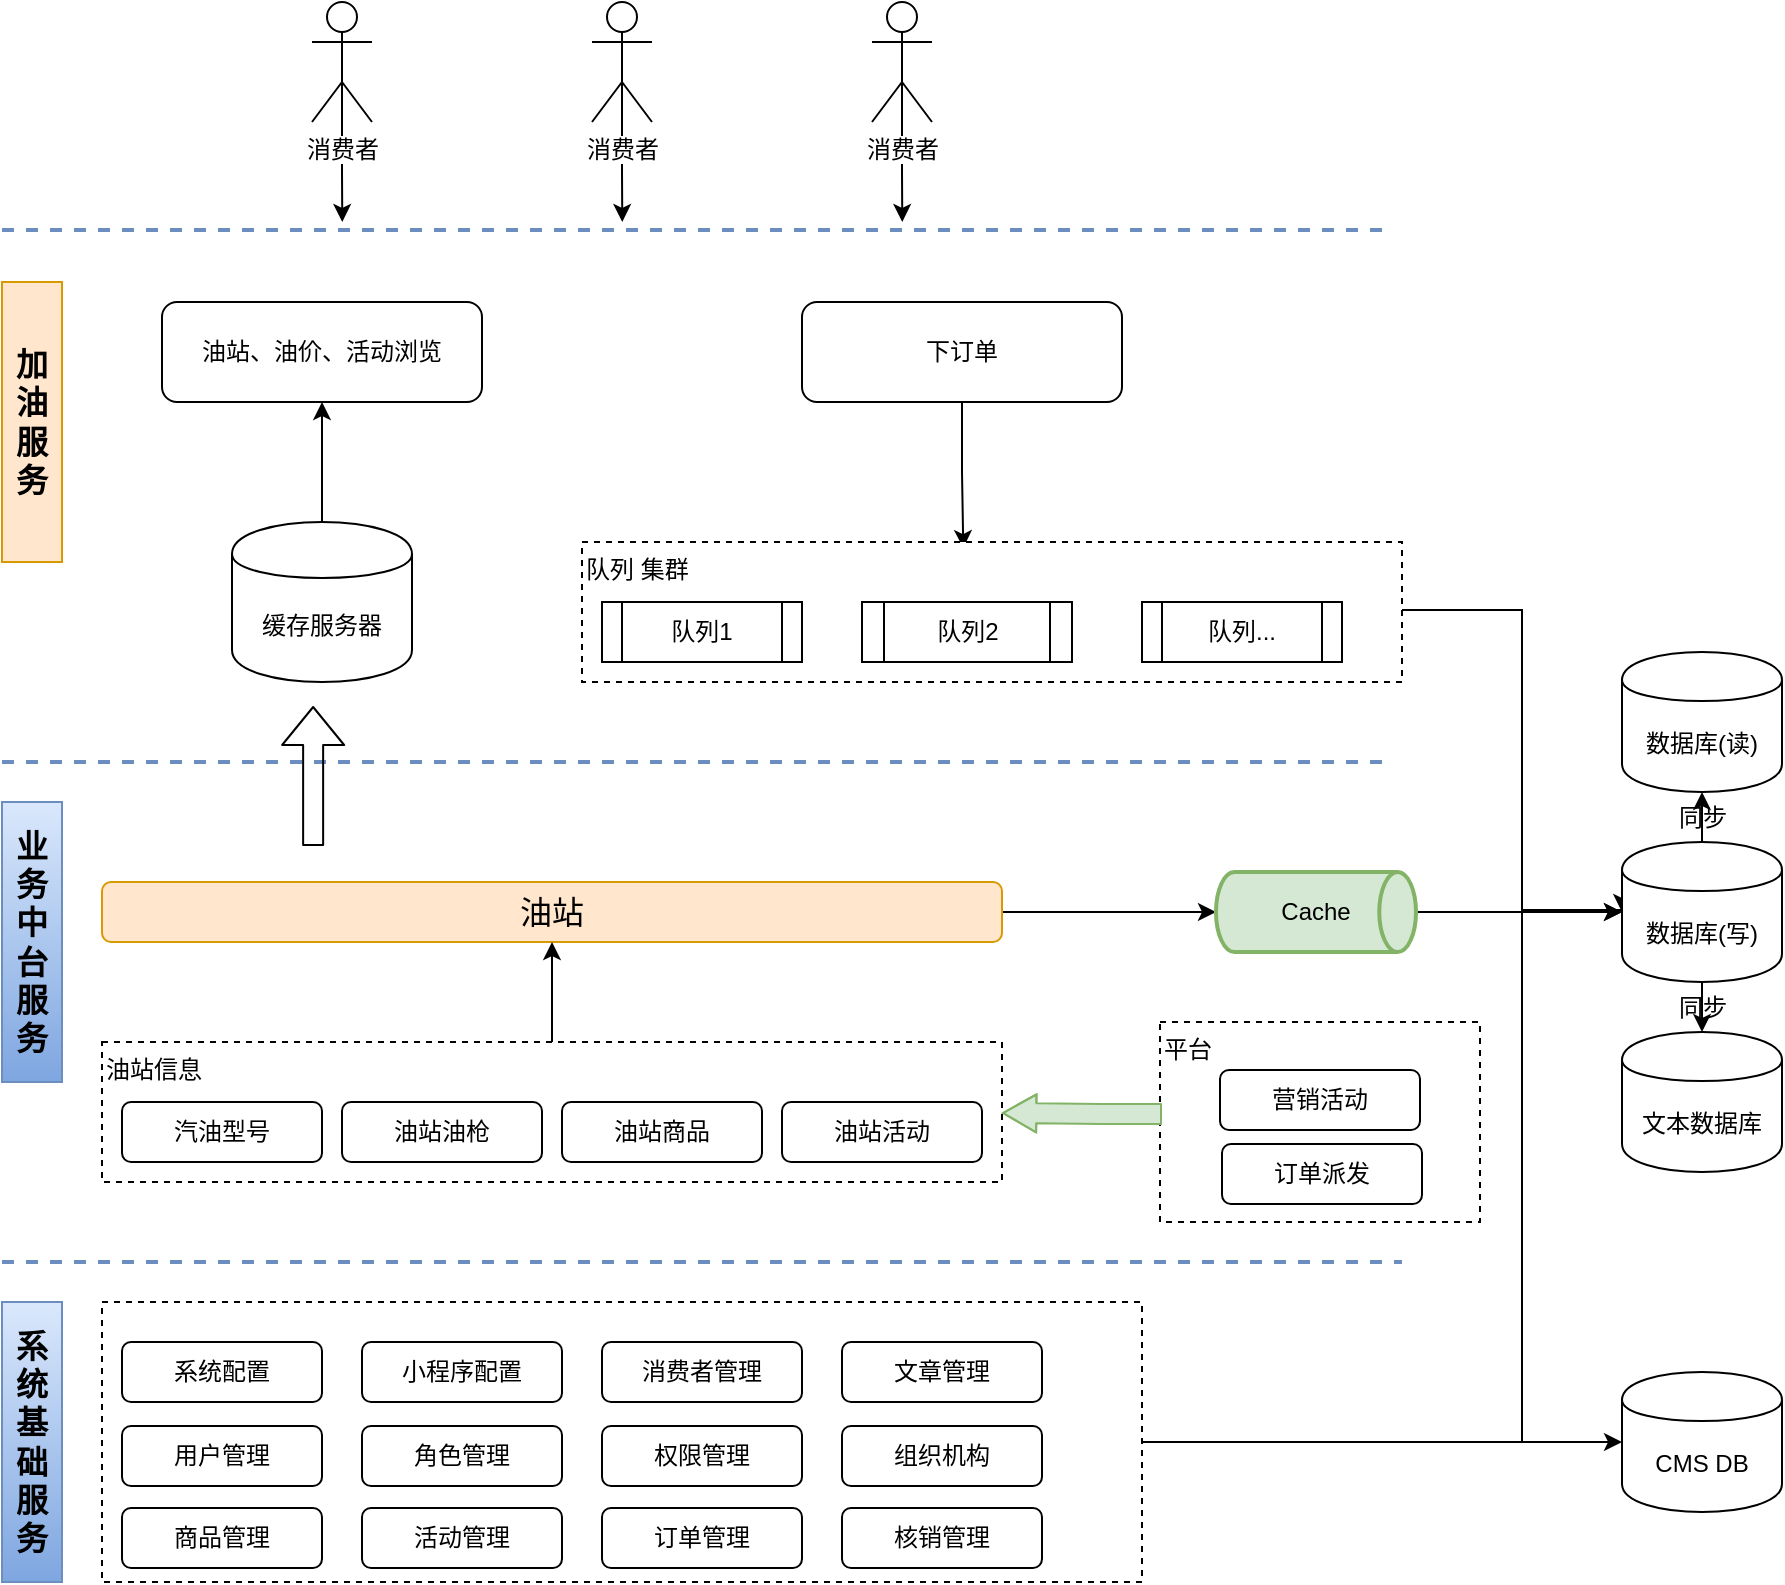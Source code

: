 <mxfile version="12.4.3" type="github" pages="1"><diagram id="pYXuWFe6lRXl4h0ABNOK" name="Page-1"><mxGraphModel dx="920" dy="525" grid="1" gridSize="10" guides="1" tooltips="1" connect="1" arrows="1" fold="1" page="1" pageScale="1" pageWidth="827" pageHeight="1169" math="0" shadow="0"><root><mxCell id="0"/><mxCell id="1" parent="0"/><mxCell id="K_gBdwXRvDUUMtioAk-T-61" style="edgeStyle=orthogonalEdgeStyle;rounded=0;orthogonalLoop=1;jettySize=auto;html=1;exitX=1;exitY=0.5;exitDx=0;exitDy=0;entryX=0;entryY=0.5;entryDx=0;entryDy=0;labelBackgroundColor=none;strokeColor=#000000;strokeWidth=1;fontSize=12;fontColor=#000000;" edge="1" parent="1" source="K_gBdwXRvDUUMtioAk-T-46" target="K_gBdwXRvDUUMtioAk-T-29"><mxGeometry relative="1" as="geometry"/></mxCell><mxCell id="K_gBdwXRvDUUMtioAk-T-63" style="edgeStyle=orthogonalEdgeStyle;rounded=0;orthogonalLoop=1;jettySize=auto;html=1;exitX=1;exitY=0.5;exitDx=0;exitDy=0;entryX=0;entryY=0.5;entryDx=0;entryDy=0;labelBackgroundColor=none;strokeColor=#000000;strokeWidth=1;fontSize=12;fontColor=#000000;" edge="1" parent="1" source="K_gBdwXRvDUUMtioAk-T-46" target="K_gBdwXRvDUUMtioAk-T-31"><mxGeometry relative="1" as="geometry"><Array as="points"><mxPoint x="850" y="780"/><mxPoint x="850" y="515"/></Array></mxGeometry></mxCell><mxCell id="K_gBdwXRvDUUMtioAk-T-46" value="" style="rounded=1;whiteSpace=wrap;html=1;arcSize=0;align=left;verticalAlign=top;dashed=1;" vertex="1" parent="1"><mxGeometry x="140" y="710" width="520" height="140" as="geometry"/></mxCell><mxCell id="K_gBdwXRvDUUMtioAk-T-74" style="edgeStyle=orthogonalEdgeStyle;rounded=0;orthogonalLoop=1;jettySize=auto;html=1;exitX=0.5;exitY=0.5;exitDx=0;exitDy=0;exitPerimeter=0;labelBackgroundColor=none;strokeColor=#000000;strokeWidth=1;fontSize=12;fontColor=#000000;" edge="1" parent="1" source="K_gBdwXRvDUUMtioAk-T-1"><mxGeometry relative="1" as="geometry"><mxPoint x="400.143" y="170" as="targetPoint"/></mxGeometry></mxCell><mxCell id="K_gBdwXRvDUUMtioAk-T-1" value="消费者" style="shape=umlActor;verticalLabelPosition=bottom;labelBackgroundColor=#ffffff;verticalAlign=top;html=1;outlineConnect=0;" vertex="1" parent="1"><mxGeometry x="385" y="60" width="30" height="60" as="geometry"/></mxCell><mxCell id="K_gBdwXRvDUUMtioAk-T-73" style="edgeStyle=orthogonalEdgeStyle;rounded=0;orthogonalLoop=1;jettySize=auto;html=1;exitX=0.5;exitY=0.5;exitDx=0;exitDy=0;exitPerimeter=0;labelBackgroundColor=none;strokeColor=#000000;strokeWidth=1;fontSize=12;fontColor=#000000;" edge="1" parent="1" source="K_gBdwXRvDUUMtioAk-T-2"><mxGeometry relative="1" as="geometry"><mxPoint x="260.143" y="170" as="targetPoint"/></mxGeometry></mxCell><mxCell id="K_gBdwXRvDUUMtioAk-T-2" value="消费者" style="shape=umlActor;verticalLabelPosition=bottom;labelBackgroundColor=#ffffff;verticalAlign=top;html=1;outlineConnect=0;" vertex="1" parent="1"><mxGeometry x="245" y="60" width="30" height="60" as="geometry"/></mxCell><mxCell id="K_gBdwXRvDUUMtioAk-T-75" style="edgeStyle=orthogonalEdgeStyle;rounded=0;orthogonalLoop=1;jettySize=auto;html=1;exitX=0.5;exitY=0.5;exitDx=0;exitDy=0;exitPerimeter=0;labelBackgroundColor=none;strokeColor=#000000;strokeWidth=1;fontSize=12;fontColor=#000000;" edge="1" parent="1" source="K_gBdwXRvDUUMtioAk-T-3"><mxGeometry relative="1" as="geometry"><mxPoint x="540.143" y="170" as="targetPoint"/></mxGeometry></mxCell><mxCell id="K_gBdwXRvDUUMtioAk-T-3" value="消费者" style="shape=umlActor;verticalLabelPosition=bottom;labelBackgroundColor=#ffffff;verticalAlign=top;html=1;outlineConnect=0;" vertex="1" parent="1"><mxGeometry x="525" y="60" width="30" height="60" as="geometry"/></mxCell><mxCell id="K_gBdwXRvDUUMtioAk-T-4" value="" style="text;fillColor=none;align=left;verticalAlign=middle;spacingTop=-1;spacingLeft=4;spacingRight=4;rotatable=0;labelPosition=right;points=[];portConstraint=eastwest;fontSize=12;" vertex="1" parent="1"><mxGeometry x="200" y="160" width="20" height="14" as="geometry"/></mxCell><mxCell id="K_gBdwXRvDUUMtioAk-T-5" value="" style="endArrow=none;html=1;dashed=1;fontColor=#66B2FF;labelBackgroundColor=#3399FF;strokeColor=#6c8ebf;fillColor=#dae8fc;strokeWidth=2;" edge="1" parent="1"><mxGeometry width="50" height="50" relative="1" as="geometry"><mxPoint x="90" y="174" as="sourcePoint"/><mxPoint x="780" y="174" as="targetPoint"/></mxGeometry></mxCell><mxCell id="K_gBdwXRvDUUMtioAk-T-6" value="油站、油价、活动浏览" style="rounded=1;whiteSpace=wrap;html=1;" vertex="1" parent="1"><mxGeometry x="170" y="210" width="160" height="50" as="geometry"/></mxCell><mxCell id="K_gBdwXRvDUUMtioAk-T-64" style="edgeStyle=orthogonalEdgeStyle;rounded=0;orthogonalLoop=1;jettySize=auto;html=1;exitX=0.5;exitY=1;exitDx=0;exitDy=0;entryX=0.465;entryY=0.043;entryDx=0;entryDy=0;entryPerimeter=0;labelBackgroundColor=none;strokeColor=#000000;strokeWidth=1;fontSize=12;fontColor=#000000;" edge="1" parent="1" source="K_gBdwXRvDUUMtioAk-T-8" target="K_gBdwXRvDUUMtioAk-T-12"><mxGeometry relative="1" as="geometry"/></mxCell><mxCell id="K_gBdwXRvDUUMtioAk-T-8" value="下订单" style="rounded=1;whiteSpace=wrap;html=1;" vertex="1" parent="1"><mxGeometry x="490" y="210" width="160" height="50" as="geometry"/></mxCell><mxCell id="K_gBdwXRvDUUMtioAk-T-72" style="edgeStyle=orthogonalEdgeStyle;rounded=0;orthogonalLoop=1;jettySize=auto;html=1;exitX=0.5;exitY=0;exitDx=0;exitDy=0;entryX=0.5;entryY=1;entryDx=0;entryDy=0;labelBackgroundColor=none;strokeColor=#000000;strokeWidth=1;fontSize=12;fontColor=#000000;" edge="1" parent="1" source="K_gBdwXRvDUUMtioAk-T-7" target="K_gBdwXRvDUUMtioAk-T-6"><mxGeometry relative="1" as="geometry"/></mxCell><mxCell id="K_gBdwXRvDUUMtioAk-T-7" value="缓存服务器" style="shape=cylinder;whiteSpace=wrap;html=1;boundedLbl=1;backgroundOutline=1;" vertex="1" parent="1"><mxGeometry x="205" y="320" width="90" height="80" as="geometry"/></mxCell><mxCell id="K_gBdwXRvDUUMtioAk-T-70" style="edgeStyle=orthogonalEdgeStyle;rounded=0;orthogonalLoop=1;jettySize=auto;html=1;exitX=1;exitY=0.5;exitDx=0;exitDy=0;entryX=0;entryY=0.5;entryDx=0;entryDy=0;labelBackgroundColor=none;strokeColor=#000000;strokeWidth=1;fontSize=12;fontColor=#000000;" edge="1" parent="1" source="K_gBdwXRvDUUMtioAk-T-12" target="K_gBdwXRvDUUMtioAk-T-31"><mxGeometry relative="1" as="geometry"><Array as="points"><mxPoint x="850" y="364"/><mxPoint x="850" y="514"/></Array></mxGeometry></mxCell><mxCell id="K_gBdwXRvDUUMtioAk-T-12" value="队列 集群" style="rounded=1;whiteSpace=wrap;html=1;arcSize=0;align=left;verticalAlign=top;dashed=1;" vertex="1" parent="1"><mxGeometry x="380" y="330" width="410" height="70" as="geometry"/></mxCell><mxCell id="K_gBdwXRvDUUMtioAk-T-15" value="业务中台服务" style="rounded=0;whiteSpace=wrap;html=1;align=center;fontSize=16;fontStyle=1;labelBackgroundColor=none;fillColor=#dae8fc;gradientColor=#7ea6e0;strokeColor=#6c8ebf;" vertex="1" parent="1"><mxGeometry x="90" y="460" width="30" height="140" as="geometry"/></mxCell><mxCell id="K_gBdwXRvDUUMtioAk-T-43" style="edgeStyle=orthogonalEdgeStyle;rounded=0;orthogonalLoop=1;jettySize=auto;html=1;exitX=1;exitY=0.5;exitDx=0;exitDy=0;entryX=0;entryY=0.5;entryDx=0;entryDy=0;entryPerimeter=0;labelBackgroundColor=none;strokeColor=#000000;strokeWidth=1;fontSize=12;fontColor=#000000;" edge="1" parent="1" source="K_gBdwXRvDUUMtioAk-T-17" target="K_gBdwXRvDUUMtioAk-T-39"><mxGeometry relative="1" as="geometry"/></mxCell><mxCell id="K_gBdwXRvDUUMtioAk-T-17" value="油站" style="rounded=1;whiteSpace=wrap;html=1;labelBackgroundColor=none;fillColor=#ffe6cc;fontSize=16;align=center;strokeColor=#d79b00;" vertex="1" parent="1"><mxGeometry x="140" y="500" width="450" height="30" as="geometry"/></mxCell><mxCell id="K_gBdwXRvDUUMtioAk-T-38" style="edgeStyle=orthogonalEdgeStyle;rounded=0;orthogonalLoop=1;jettySize=auto;html=1;exitX=0.5;exitY=0;exitDx=0;exitDy=0;entryX=0.5;entryY=1;entryDx=0;entryDy=0;labelBackgroundColor=none;strokeColor=#000000;fontSize=12;fontColor=#000000;" edge="1" parent="1" source="K_gBdwXRvDUUMtioAk-T-18" target="K_gBdwXRvDUUMtioAk-T-17"><mxGeometry relative="1" as="geometry"/></mxCell><mxCell id="K_gBdwXRvDUUMtioAk-T-18" value="油站信息" style="rounded=1;whiteSpace=wrap;html=1;arcSize=0;align=left;verticalAlign=top;dashed=1;" vertex="1" parent="1"><mxGeometry x="140" y="580" width="450" height="70" as="geometry"/></mxCell><mxCell id="K_gBdwXRvDUUMtioAk-T-20" value="小程序配置" style="rounded=1;whiteSpace=wrap;html=1;labelBackgroundColor=none;fillColor=#FFFFFF;fontSize=12;fontColor=#000000;align=center;" vertex="1" parent="1"><mxGeometry x="270" y="730" width="100" height="30" as="geometry"/></mxCell><mxCell id="K_gBdwXRvDUUMtioAk-T-21" value="油站油枪" style="rounded=1;whiteSpace=wrap;html=1;labelBackgroundColor=none;fillColor=#FFFFFF;fontSize=12;fontColor=#000000;align=center;" vertex="1" parent="1"><mxGeometry x="260" y="610" width="100" height="30" as="geometry"/></mxCell><mxCell id="K_gBdwXRvDUUMtioAk-T-22" value="油站商品" style="rounded=1;whiteSpace=wrap;html=1;labelBackgroundColor=none;fillColor=#FFFFFF;fontSize=12;fontColor=#000000;align=center;" vertex="1" parent="1"><mxGeometry x="370" y="610" width="100" height="30" as="geometry"/></mxCell><mxCell id="K_gBdwXRvDUUMtioAk-T-23" value="油站活动" style="rounded=1;whiteSpace=wrap;html=1;labelBackgroundColor=none;fillColor=#FFFFFF;fontSize=12;fontColor=#000000;align=center;" vertex="1" parent="1"><mxGeometry x="480" y="610" width="100" height="30" as="geometry"/></mxCell><mxCell id="K_gBdwXRvDUUMtioAk-T-24" value="平台" style="rounded=1;whiteSpace=wrap;html=1;arcSize=0;align=left;verticalAlign=top;dashed=1;" vertex="1" parent="1"><mxGeometry x="669" y="570" width="160" height="100" as="geometry"/></mxCell><mxCell id="K_gBdwXRvDUUMtioAk-T-28" value="营销活动" style="rounded=1;whiteSpace=wrap;html=1;labelBackgroundColor=none;fillColor=#FFFFFF;fontSize=12;fontColor=#000000;align=center;" vertex="1" parent="1"><mxGeometry x="699" y="594" width="100" height="30" as="geometry"/></mxCell><mxCell id="K_gBdwXRvDUUMtioAk-T-29" value="CMS DB" style="shape=cylinder;whiteSpace=wrap;html=1;boundedLbl=1;backgroundOutline=1;labelBackgroundColor=none;fillColor=#FFFFFF;fontSize=12;fontColor=#000000;align=center;" vertex="1" parent="1"><mxGeometry x="900" y="745" width="80" height="70" as="geometry"/></mxCell><mxCell id="K_gBdwXRvDUUMtioAk-T-30" value="数据库(读)" style="shape=cylinder;whiteSpace=wrap;html=1;boundedLbl=1;backgroundOutline=1;labelBackgroundColor=none;fillColor=#FFFFFF;fontSize=12;fontColor=#000000;align=center;" vertex="1" parent="1"><mxGeometry x="900" y="385" width="80" height="70" as="geometry"/></mxCell><mxCell id="K_gBdwXRvDUUMtioAk-T-34" value="同步" style="edgeStyle=orthogonalEdgeStyle;rounded=0;orthogonalLoop=1;jettySize=auto;html=1;exitX=0.5;exitY=0;exitDx=0;exitDy=0;entryX=0.5;entryY=1;entryDx=0;entryDy=0;labelBackgroundColor=none;strokeColor=#000000;fontSize=12;fontColor=#000000;" edge="1" parent="1" source="K_gBdwXRvDUUMtioAk-T-31" target="K_gBdwXRvDUUMtioAk-T-30"><mxGeometry relative="1" as="geometry"/></mxCell><mxCell id="K_gBdwXRvDUUMtioAk-T-35" value="同步" style="edgeStyle=orthogonalEdgeStyle;rounded=0;orthogonalLoop=1;jettySize=auto;html=1;exitX=0.5;exitY=1;exitDx=0;exitDy=0;labelBackgroundColor=none;strokeColor=#000000;fontSize=12;fontColor=#000000;" edge="1" parent="1" source="K_gBdwXRvDUUMtioAk-T-31" target="K_gBdwXRvDUUMtioAk-T-32"><mxGeometry relative="1" as="geometry"/></mxCell><mxCell id="K_gBdwXRvDUUMtioAk-T-31" value="数据库(写)" style="shape=cylinder;whiteSpace=wrap;html=1;boundedLbl=1;backgroundOutline=1;labelBackgroundColor=none;fillColor=#FFFFFF;fontSize=12;fontColor=#000000;align=center;" vertex="1" parent="1"><mxGeometry x="900" y="480" width="80" height="70" as="geometry"/></mxCell><mxCell id="K_gBdwXRvDUUMtioAk-T-32" value="文本数据库" style="shape=cylinder;whiteSpace=wrap;html=1;boundedLbl=1;backgroundOutline=1;labelBackgroundColor=none;fillColor=#FFFFFF;fontSize=12;fontColor=#000000;align=center;" vertex="1" parent="1"><mxGeometry x="900" y="575" width="80" height="70" as="geometry"/></mxCell><mxCell id="K_gBdwXRvDUUMtioAk-T-36" value="" style="shape=flexArrow;endArrow=classic;html=1;labelBackgroundColor=none;strokeColor=#82b366;fontSize=12;fontColor=#000000;fillColor=#d5e8d4;endWidth=8;endSize=5.22;" edge="1" parent="1"><mxGeometry width="50" height="50" relative="1" as="geometry"><mxPoint x="670" y="616" as="sourcePoint"/><mxPoint x="590" y="615.5" as="targetPoint"/><Array as="points"><mxPoint x="640" y="616"/></Array></mxGeometry></mxCell><mxCell id="K_gBdwXRvDUUMtioAk-T-40" style="edgeStyle=orthogonalEdgeStyle;rounded=0;orthogonalLoop=1;jettySize=auto;html=1;exitX=1;exitY=0.5;exitDx=0;exitDy=0;exitPerimeter=0;entryX=0;entryY=0.5;entryDx=0;entryDy=0;labelBackgroundColor=none;strokeColor=#000000;fontSize=12;fontColor=#000000;" edge="1" parent="1" source="K_gBdwXRvDUUMtioAk-T-39" target="K_gBdwXRvDUUMtioAk-T-31"><mxGeometry relative="1" as="geometry"/></mxCell><mxCell id="K_gBdwXRvDUUMtioAk-T-39" value="Cache" style="strokeWidth=2;html=1;shape=mxgraph.flowchart.direct_data;whiteSpace=wrap;labelBackgroundColor=none;fillColor=#d5e8d4;fontSize=12;align=center;strokeColor=#82b366;" vertex="1" parent="1"><mxGeometry x="697" y="495" width="100" height="40" as="geometry"/></mxCell><mxCell id="K_gBdwXRvDUUMtioAk-T-41" value="" style="endArrow=none;html=1;dashed=1;fontColor=#66B2FF;labelBackgroundColor=#3399FF;strokeColor=#6c8ebf;strokeWidth=2;fillColor=#dae8fc;gradientColor=#7ea6e0;" edge="1" parent="1"><mxGeometry width="50" height="50" relative="1" as="geometry"><mxPoint x="90" y="440" as="sourcePoint"/><mxPoint x="780" y="440" as="targetPoint"/></mxGeometry></mxCell><mxCell id="K_gBdwXRvDUUMtioAk-T-42" value="加油服务" style="rounded=0;whiteSpace=wrap;html=1;align=center;fontSize=16;fontStyle=1;labelBackgroundColor=none;fillColor=#ffe6cc;strokeColor=#d79b00;" vertex="1" parent="1"><mxGeometry x="90" y="200" width="30" height="140" as="geometry"/></mxCell><mxCell id="K_gBdwXRvDUUMtioAk-T-44" value="" style="endArrow=none;html=1;dashed=1;fontColor=#66B2FF;labelBackgroundColor=#3399FF;strokeColor=#6c8ebf;strokeWidth=2;fillColor=#dae8fc;gradientColor=#7ea6e0;" edge="1" parent="1"><mxGeometry width="50" height="50" relative="1" as="geometry"><mxPoint x="90" y="690" as="sourcePoint"/><mxPoint x="790" y="690" as="targetPoint"/></mxGeometry></mxCell><mxCell id="K_gBdwXRvDUUMtioAk-T-45" value="系统基础服务" style="rounded=0;whiteSpace=wrap;html=1;align=center;fontSize=16;fontStyle=1;labelBackgroundColor=none;fillColor=#dae8fc;gradientColor=#7ea6e0;strokeColor=#6c8ebf;" vertex="1" parent="1"><mxGeometry x="90" y="710" width="30" height="140" as="geometry"/></mxCell><mxCell id="K_gBdwXRvDUUMtioAk-T-47" value="汽油型号" style="rounded=1;whiteSpace=wrap;html=1;labelBackgroundColor=none;fillColor=#FFFFFF;fontSize=12;fontColor=#000000;align=center;" vertex="1" parent="1"><mxGeometry x="150" y="610" width="100" height="30" as="geometry"/></mxCell><mxCell id="K_gBdwXRvDUUMtioAk-T-48" value="系统配置" style="rounded=1;whiteSpace=wrap;html=1;labelBackgroundColor=none;fillColor=#FFFFFF;fontSize=12;fontColor=#000000;align=center;" vertex="1" parent="1"><mxGeometry x="150" y="730" width="100" height="30" as="geometry"/></mxCell><mxCell id="K_gBdwXRvDUUMtioAk-T-49" value="用户管理" style="rounded=1;whiteSpace=wrap;html=1;labelBackgroundColor=none;fillColor=#FFFFFF;fontSize=12;fontColor=#000000;align=center;" vertex="1" parent="1"><mxGeometry x="150" y="772" width="100" height="30" as="geometry"/></mxCell><mxCell id="K_gBdwXRvDUUMtioAk-T-50" value="消费者管理" style="rounded=1;whiteSpace=wrap;html=1;labelBackgroundColor=none;fillColor=#FFFFFF;fontSize=12;fontColor=#000000;align=center;" vertex="1" parent="1"><mxGeometry x="390" y="730" width="100" height="30" as="geometry"/></mxCell><mxCell id="K_gBdwXRvDUUMtioAk-T-51" value="角色管理" style="rounded=1;whiteSpace=wrap;html=1;labelBackgroundColor=none;fillColor=#FFFFFF;fontSize=12;fontColor=#000000;align=center;" vertex="1" parent="1"><mxGeometry x="270" y="772" width="100" height="30" as="geometry"/></mxCell><mxCell id="K_gBdwXRvDUUMtioAk-T-52" value="权限管理" style="rounded=1;whiteSpace=wrap;html=1;labelBackgroundColor=none;fillColor=#FFFFFF;fontSize=12;fontColor=#000000;align=center;" vertex="1" parent="1"><mxGeometry x="390" y="772" width="100" height="30" as="geometry"/></mxCell><mxCell id="K_gBdwXRvDUUMtioAk-T-53" value="商品管理" style="rounded=1;whiteSpace=wrap;html=1;labelBackgroundColor=none;fillColor=#FFFFFF;fontSize=12;fontColor=#000000;align=center;" vertex="1" parent="1"><mxGeometry x="150" y="813" width="100" height="30" as="geometry"/></mxCell><mxCell id="K_gBdwXRvDUUMtioAk-T-55" value="组织机构" style="rounded=1;whiteSpace=wrap;html=1;labelBackgroundColor=none;fillColor=#FFFFFF;fontSize=12;fontColor=#000000;align=center;" vertex="1" parent="1"><mxGeometry x="510" y="772" width="100" height="30" as="geometry"/></mxCell><mxCell id="K_gBdwXRvDUUMtioAk-T-56" value="活动管理" style="rounded=1;whiteSpace=wrap;html=1;labelBackgroundColor=none;fillColor=#FFFFFF;fontSize=12;fontColor=#000000;align=center;" vertex="1" parent="1"><mxGeometry x="270" y="813" width="100" height="30" as="geometry"/></mxCell><mxCell id="K_gBdwXRvDUUMtioAk-T-57" value="订单管理" style="rounded=1;whiteSpace=wrap;html=1;labelBackgroundColor=none;fillColor=#FFFFFF;fontSize=12;fontColor=#000000;align=center;" vertex="1" parent="1"><mxGeometry x="390" y="813" width="100" height="30" as="geometry"/></mxCell><mxCell id="K_gBdwXRvDUUMtioAk-T-59" value="核销管理" style="rounded=1;whiteSpace=wrap;html=1;labelBackgroundColor=none;fillColor=#FFFFFF;fontSize=12;fontColor=#000000;align=center;" vertex="1" parent="1"><mxGeometry x="510" y="813" width="100" height="30" as="geometry"/></mxCell><mxCell id="K_gBdwXRvDUUMtioAk-T-62" value="文章管理" style="rounded=1;whiteSpace=wrap;html=1;labelBackgroundColor=none;fillColor=#FFFFFF;fontSize=12;fontColor=#000000;align=center;" vertex="1" parent="1"><mxGeometry x="510" y="730" width="100" height="30" as="geometry"/></mxCell><mxCell id="K_gBdwXRvDUUMtioAk-T-65" value="" style="shape=flexArrow;endArrow=classic;html=1;labelBackgroundColor=none;strokeColor=#000000;strokeWidth=1;fontSize=12;fontColor=#000000;" edge="1" parent="1"><mxGeometry width="50" height="50" relative="1" as="geometry"><mxPoint x="245.57" y="482" as="sourcePoint"/><mxPoint x="245.57" y="412" as="targetPoint"/></mxGeometry></mxCell><mxCell id="K_gBdwXRvDUUMtioAk-T-66" value="队列2" style="shape=process;whiteSpace=wrap;html=1;backgroundOutline=1;labelBackgroundColor=none;fillColor=#FFFFFF;fontSize=12;fontColor=#000000;align=center;" vertex="1" parent="1"><mxGeometry x="520" y="360" width="105" height="30" as="geometry"/></mxCell><mxCell id="K_gBdwXRvDUUMtioAk-T-67" value="队列1" style="shape=process;whiteSpace=wrap;html=1;backgroundOutline=1;labelBackgroundColor=none;fillColor=#FFFFFF;fontSize=12;fontColor=#000000;align=center;" vertex="1" parent="1"><mxGeometry x="390" y="360" width="100" height="30" as="geometry"/></mxCell><mxCell id="K_gBdwXRvDUUMtioAk-T-68" value="队列..." style="shape=process;whiteSpace=wrap;html=1;backgroundOutline=1;labelBackgroundColor=none;fillColor=#FFFFFF;fontSize=12;fontColor=#000000;align=center;" vertex="1" parent="1"><mxGeometry x="660" y="360" width="100" height="30" as="geometry"/></mxCell><mxCell id="K_gBdwXRvDUUMtioAk-T-71" value="订单派发" style="rounded=1;whiteSpace=wrap;html=1;labelBackgroundColor=none;fillColor=#FFFFFF;fontSize=12;fontColor=#000000;align=center;" vertex="1" parent="1"><mxGeometry x="700" y="631" width="100" height="30" as="geometry"/></mxCell></root></mxGraphModel></diagram></mxfile>